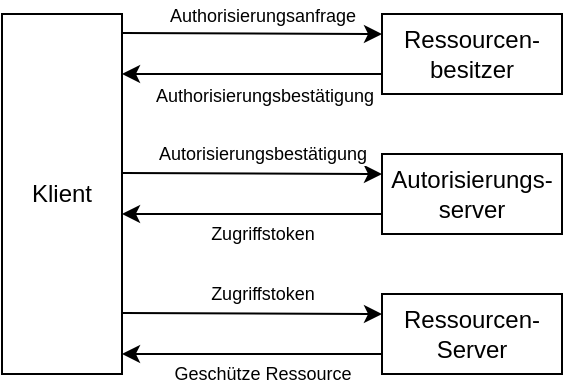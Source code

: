 <mxfile>
    <diagram id="jV6p40HSa1Z1vUwdNy-H" name="Page-1">
        <mxGraphModel dx="677" dy="258" grid="1" gridSize="10" guides="1" tooltips="1" connect="1" arrows="1" fold="1" page="1" pageScale="1" pageWidth="850" pageHeight="1100" math="0" shadow="0">
            <root>
                <mxCell id="0"/>
                <mxCell id="1" parent="0"/>
                <mxCell id="2" value="Klient" style="rounded=0;whiteSpace=wrap;html=1;" vertex="1" parent="1">
                    <mxGeometry x="360" y="20" width="60" height="180" as="geometry"/>
                </mxCell>
                <mxCell id="3" value="Ressourcen-&lt;br&gt;besitzer" style="rounded=0;whiteSpace=wrap;html=1;" vertex="1" parent="1">
                    <mxGeometry x="550" y="20" width="90" height="40" as="geometry"/>
                </mxCell>
                <mxCell id="4" value="Autorisierungs-server" style="rounded=0;whiteSpace=wrap;html=1;" vertex="1" parent="1">
                    <mxGeometry x="550" y="90" width="90" height="40" as="geometry"/>
                </mxCell>
                <mxCell id="5" value="Ressourcen-&lt;br&gt;Server" style="rounded=0;whiteSpace=wrap;html=1;" vertex="1" parent="1">
                    <mxGeometry x="550" y="160" width="90" height="40" as="geometry"/>
                </mxCell>
                <mxCell id="6" value="" style="endArrow=classic;html=1;entryX=0;entryY=0.25;entryDx=0;entryDy=0;exitX=1.003;exitY=0.053;exitDx=0;exitDy=0;exitPerimeter=0;" edge="1" parent="1" source="2" target="3">
                    <mxGeometry width="50" height="50" relative="1" as="geometry">
                        <mxPoint x="430" y="30" as="sourcePoint"/>
                        <mxPoint x="440" y="130" as="targetPoint"/>
                    </mxGeometry>
                </mxCell>
                <mxCell id="12" value="&lt;font style=&quot;font-size: 9px;&quot;&gt;Authorisierungsanfrage&lt;/font&gt;" style="edgeLabel;html=1;align=center;verticalAlign=middle;resizable=0;points=[];" vertex="1" connectable="0" parent="6">
                    <mxGeometry x="-0.115" y="1" relative="1" as="geometry">
                        <mxPoint x="12" y="-9" as="offset"/>
                    </mxGeometry>
                </mxCell>
                <mxCell id="7" value="" style="endArrow=classic;html=1;exitX=0;exitY=0.75;exitDx=0;exitDy=0;" edge="1" parent="1" source="3">
                    <mxGeometry width="50" height="50" relative="1" as="geometry">
                        <mxPoint x="430.18" y="39.54" as="sourcePoint"/>
                        <mxPoint x="420" y="50" as="targetPoint"/>
                    </mxGeometry>
                </mxCell>
                <mxCell id="13" value="&lt;font style=&quot;font-size: 9px;&quot;&gt;Authorisierungsbestätigung&lt;/font&gt;" style="edgeLabel;html=1;align=center;verticalAlign=middle;resizable=0;points=[];" vertex="1" connectable="0" parent="7">
                    <mxGeometry x="0.195" y="1" relative="1" as="geometry">
                        <mxPoint x="18" y="9" as="offset"/>
                    </mxGeometry>
                </mxCell>
                <mxCell id="8" value="" style="endArrow=classic;html=1;entryX=0;entryY=0.25;entryDx=0;entryDy=0;exitX=1.003;exitY=0.053;exitDx=0;exitDy=0;exitPerimeter=0;" edge="1" parent="1" target="4">
                    <mxGeometry width="50" height="50" relative="1" as="geometry">
                        <mxPoint x="420.18" y="99.48" as="sourcePoint"/>
                        <mxPoint x="520" y="99.94" as="targetPoint"/>
                    </mxGeometry>
                </mxCell>
                <mxCell id="14" value="Autorisierungsbestätigung" style="edgeLabel;html=1;align=center;verticalAlign=middle;resizable=0;points=[];fontSize=9;" vertex="1" connectable="0" parent="8">
                    <mxGeometry x="0.147" y="-1" relative="1" as="geometry">
                        <mxPoint x="-5" y="-11" as="offset"/>
                    </mxGeometry>
                </mxCell>
                <mxCell id="9" value="" style="endArrow=classic;html=1;exitX=0;exitY=0.75;exitDx=0;exitDy=0;" edge="1" parent="1" source="4">
                    <mxGeometry width="50" height="50" relative="1" as="geometry">
                        <mxPoint x="520" y="119.94" as="sourcePoint"/>
                        <mxPoint x="420" y="119.94" as="targetPoint"/>
                    </mxGeometry>
                </mxCell>
                <mxCell id="10" value="" style="endArrow=classic;html=1;entryX=0;entryY=0.25;entryDx=0;entryDy=0;exitX=1.003;exitY=0.053;exitDx=0;exitDy=0;exitPerimeter=0;" edge="1" parent="1" target="5">
                    <mxGeometry width="50" height="50" relative="1" as="geometry">
                        <mxPoint x="420.18" y="169.48" as="sourcePoint"/>
                        <mxPoint x="520" y="169.94" as="targetPoint"/>
                    </mxGeometry>
                </mxCell>
                <mxCell id="16" value="Zugriffstoken" style="edgeLabel;html=1;align=center;verticalAlign=middle;resizable=0;points=[];fontSize=9;" vertex="1" connectable="0" parent="10">
                    <mxGeometry x="0.323" y="-1" relative="1" as="geometry">
                        <mxPoint x="-16" y="-11" as="offset"/>
                    </mxGeometry>
                </mxCell>
                <mxCell id="11" value="" style="endArrow=classic;html=1;exitX=0;exitY=0.75;exitDx=0;exitDy=0;" edge="1" parent="1" source="5">
                    <mxGeometry width="50" height="50" relative="1" as="geometry">
                        <mxPoint x="520" y="189.94" as="sourcePoint"/>
                        <mxPoint x="420" y="189.94" as="targetPoint"/>
                    </mxGeometry>
                </mxCell>
                <mxCell id="17" value="Geschütze Ressource" style="edgeLabel;html=1;align=center;verticalAlign=middle;resizable=0;points=[];fontSize=9;" vertex="1" connectable="0" parent="11">
                    <mxGeometry x="-0.333" y="1" relative="1" as="geometry">
                        <mxPoint x="-17" y="9" as="offset"/>
                    </mxGeometry>
                </mxCell>
                <mxCell id="15" value="Zugriffstoken" style="edgeLabel;html=1;align=center;verticalAlign=middle;resizable=0;points=[];fontSize=9;" vertex="1" connectable="0" parent="1">
                    <mxGeometry x="490.001" y="129.998" as="geometry"/>
                </mxCell>
            </root>
        </mxGraphModel>
    </diagram>
</mxfile>